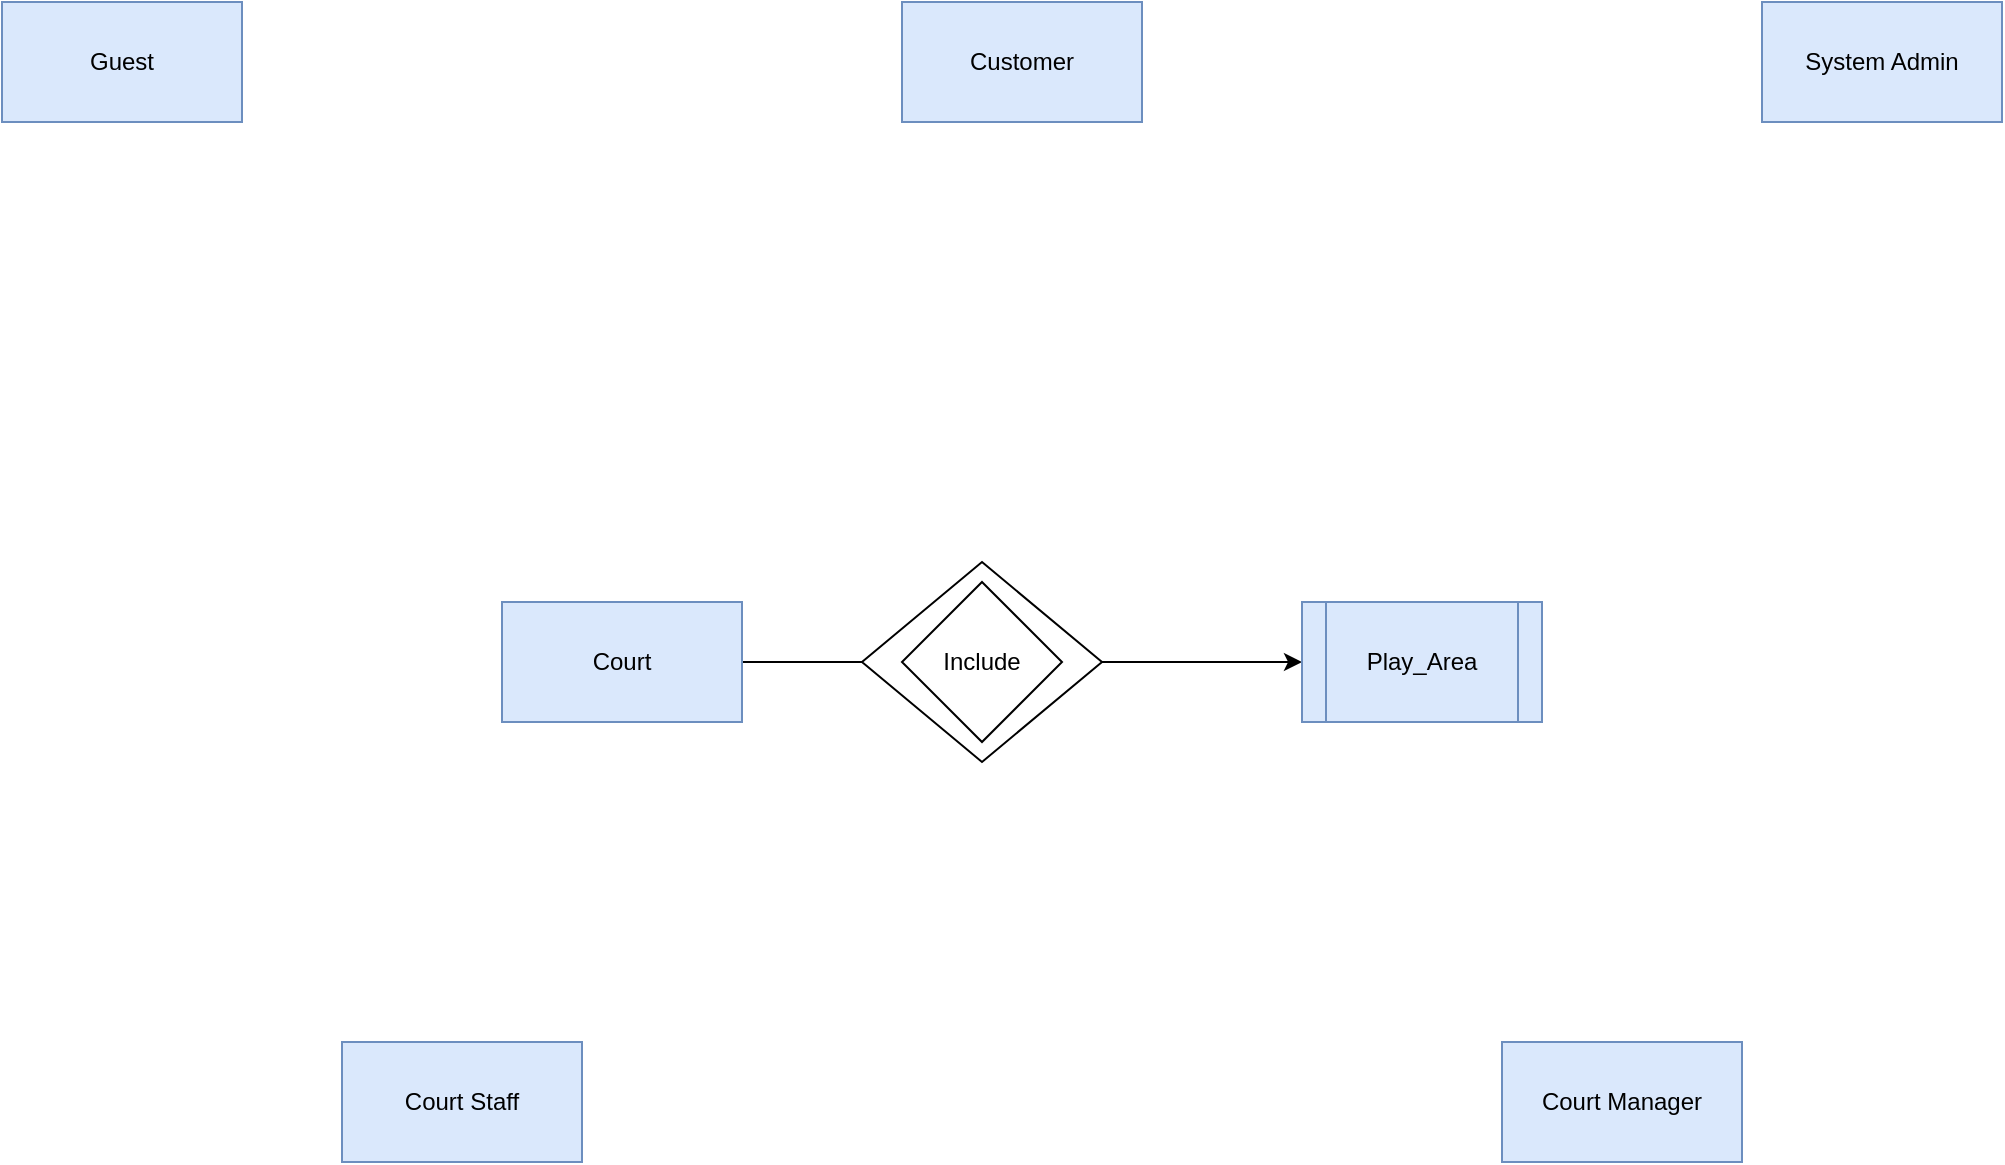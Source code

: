 <mxfile version="24.4.6" type="device">
  <diagram id="R2lEEEUBdFMjLlhIrx00" name="Page-1">
    <mxGraphModel dx="1892" dy="1643" grid="1" gridSize="10" guides="1" tooltips="1" connect="1" arrows="1" fold="1" page="1" pageScale="1" pageWidth="850" pageHeight="1100" math="0" shadow="0" extFonts="Permanent Marker^https://fonts.googleapis.com/css?family=Permanent+Marker">
      <root>
        <mxCell id="0" />
        <mxCell id="1" parent="0" />
        <mxCell id="Vp0306L1DS6VAXu4zcAh-1" value="Guest" style="rounded=0;whiteSpace=wrap;html=1;fillColor=#dae8fc;strokeColor=#6c8ebf;" vertex="1" parent="1">
          <mxGeometry x="-70" y="-50" width="120" height="60" as="geometry" />
        </mxCell>
        <mxCell id="Vp0306L1DS6VAXu4zcAh-2" value="Customer" style="rounded=0;whiteSpace=wrap;html=1;fillColor=#dae8fc;strokeColor=#6c8ebf;" vertex="1" parent="1">
          <mxGeometry x="380" y="-50" width="120" height="60" as="geometry" />
        </mxCell>
        <mxCell id="Vp0306L1DS6VAXu4zcAh-3" value="System Admin" style="rounded=0;whiteSpace=wrap;html=1;fillColor=#dae8fc;strokeColor=#6c8ebf;" vertex="1" parent="1">
          <mxGeometry x="810" y="-50" width="120" height="60" as="geometry" />
        </mxCell>
        <mxCell id="Vp0306L1DS6VAXu4zcAh-4" value="Court Staff" style="rounded=0;whiteSpace=wrap;html=1;fillColor=#dae8fc;strokeColor=#6c8ebf;" vertex="1" parent="1">
          <mxGeometry x="100" y="470" width="120" height="60" as="geometry" />
        </mxCell>
        <mxCell id="Vp0306L1DS6VAXu4zcAh-5" value="Court Manager" style="rounded=0;whiteSpace=wrap;html=1;fillColor=#dae8fc;strokeColor=#6c8ebf;" vertex="1" parent="1">
          <mxGeometry x="680" y="470" width="120" height="60" as="geometry" />
        </mxCell>
        <mxCell id="Vp0306L1DS6VAXu4zcAh-15" style="edgeStyle=orthogonalEdgeStyle;rounded=0;orthogonalLoop=1;jettySize=auto;html=1;entryX=0;entryY=0.5;entryDx=0;entryDy=0;endArrow=none;endFill=0;" edge="1" parent="1" source="Vp0306L1DS6VAXu4zcAh-6" target="Vp0306L1DS6VAXu4zcAh-13">
          <mxGeometry relative="1" as="geometry" />
        </mxCell>
        <mxCell id="Vp0306L1DS6VAXu4zcAh-6" value="Court" style="rounded=0;whiteSpace=wrap;html=1;fillColor=#dae8fc;strokeColor=#6c8ebf;" vertex="1" parent="1">
          <mxGeometry x="180" y="250" width="120" height="60" as="geometry" />
        </mxCell>
        <mxCell id="Vp0306L1DS6VAXu4zcAh-17" style="edgeStyle=orthogonalEdgeStyle;rounded=0;orthogonalLoop=1;jettySize=auto;html=1;exitX=1;exitY=0.5;exitDx=0;exitDy=0;entryX=0;entryY=0.5;entryDx=0;entryDy=0;" edge="1" parent="1" source="Vp0306L1DS6VAXu4zcAh-13" target="Vp0306L1DS6VAXu4zcAh-16">
          <mxGeometry relative="1" as="geometry" />
        </mxCell>
        <mxCell id="Vp0306L1DS6VAXu4zcAh-13" value="" style="rhombus;whiteSpace=wrap;html=1;" vertex="1" parent="1">
          <mxGeometry x="360" y="230" width="120" height="100" as="geometry" />
        </mxCell>
        <mxCell id="Vp0306L1DS6VAXu4zcAh-12" value="Include" style="rhombus;whiteSpace=wrap;html=1;" vertex="1" parent="1">
          <mxGeometry x="380" y="240" width="80" height="80" as="geometry" />
        </mxCell>
        <mxCell id="Vp0306L1DS6VAXu4zcAh-16" value="Play_Area" style="shape=process;whiteSpace=wrap;html=1;backgroundOutline=1;fillColor=#dae8fc;strokeColor=#6c8ebf;" vertex="1" parent="1">
          <mxGeometry x="580" y="250" width="120" height="60" as="geometry" />
        </mxCell>
      </root>
    </mxGraphModel>
  </diagram>
</mxfile>
